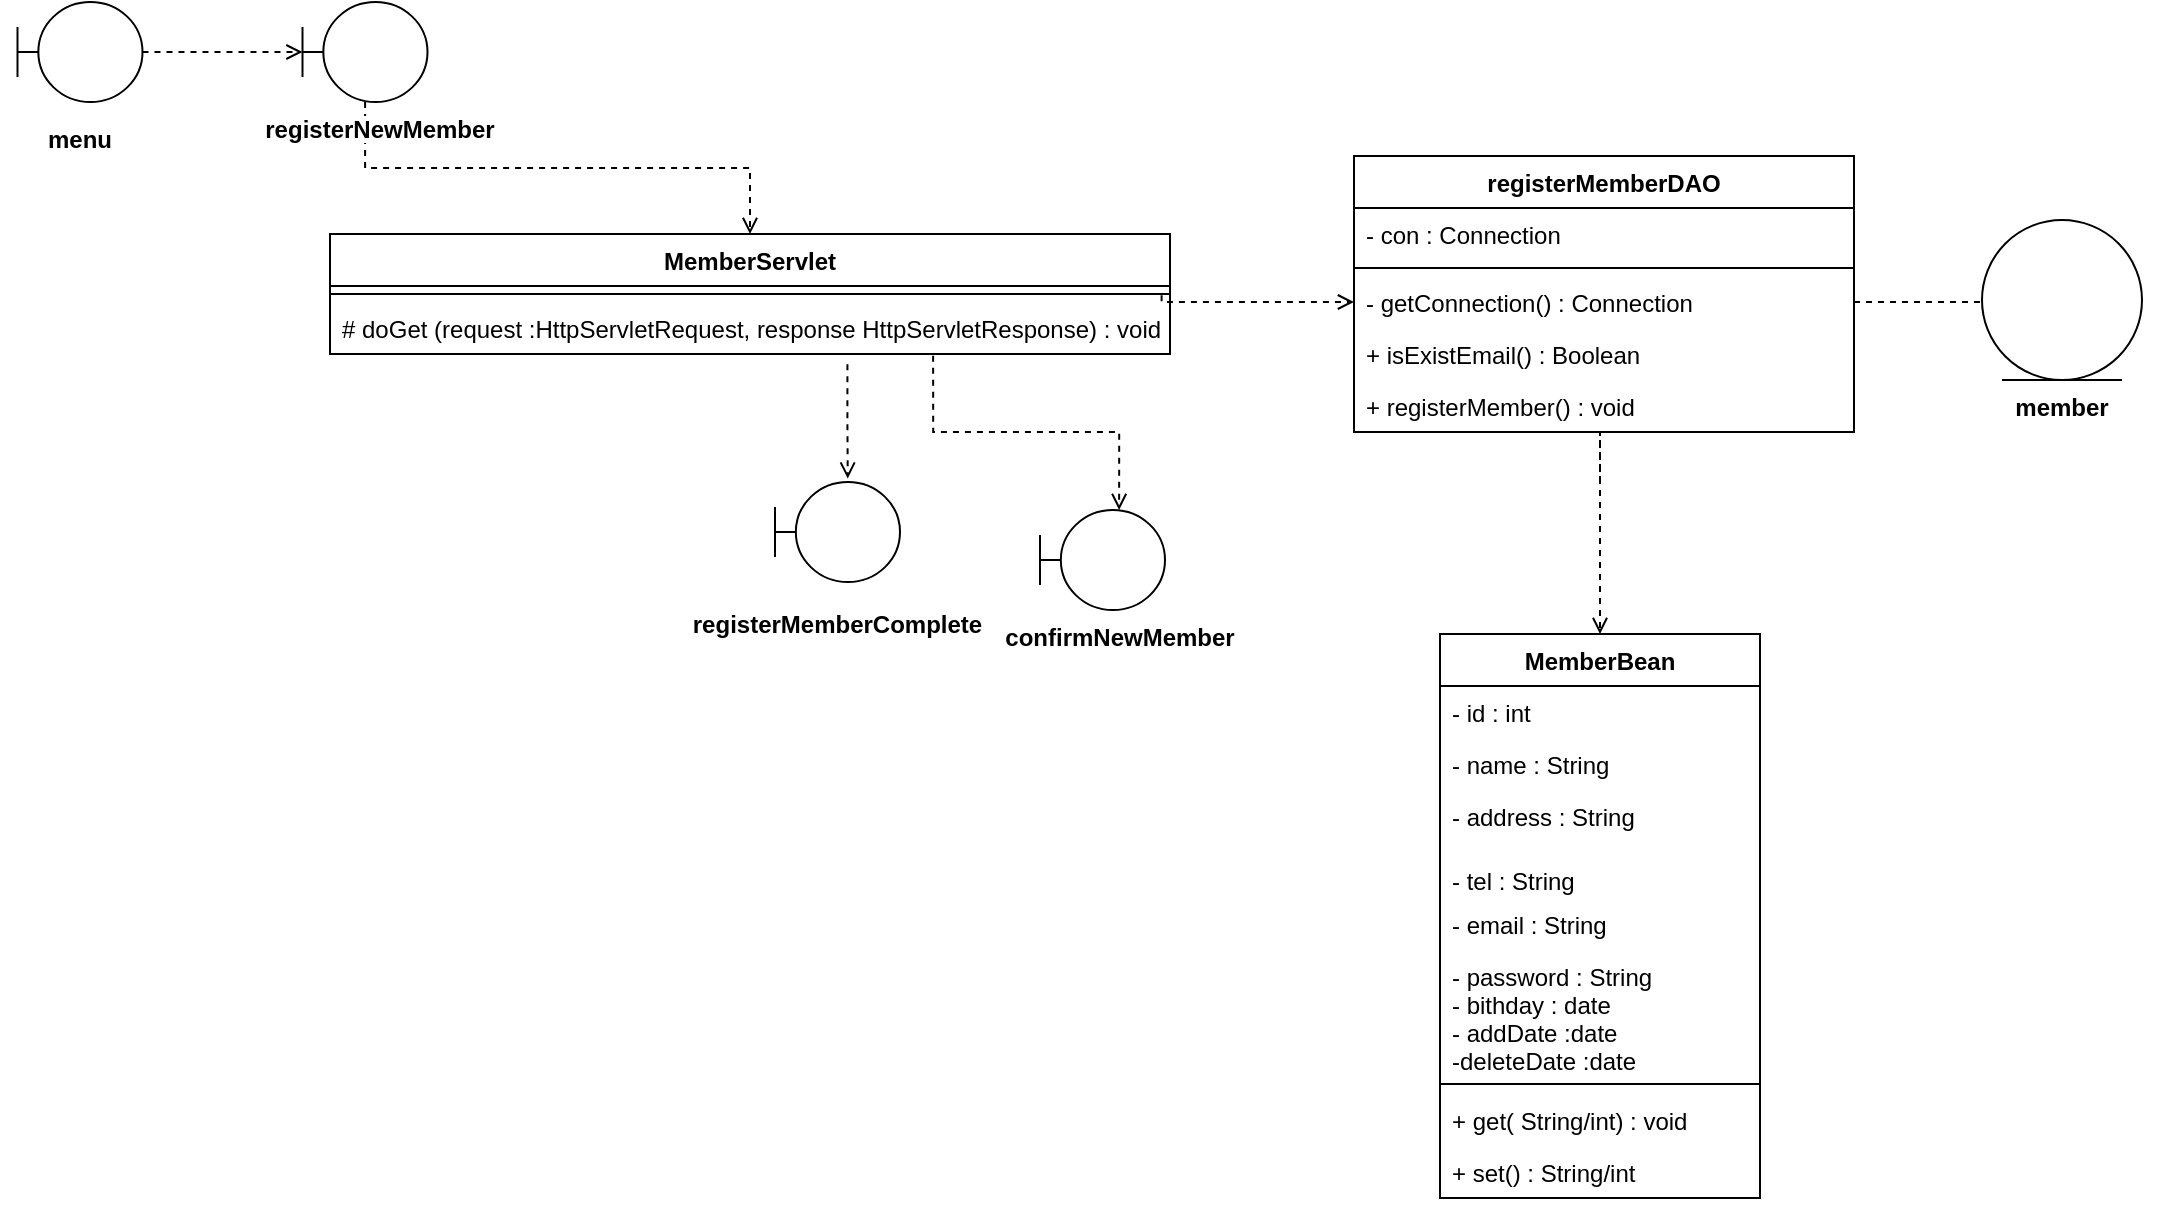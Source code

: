 <mxfile version="14.7.9" type="device" pages="3"><diagram id="eLudZUQp-h5eJO3BGueZ" name="会員登録"><mxGraphModel dx="790" dy="522" grid="1" gridSize="10" guides="1" tooltips="1" connect="1" arrows="1" fold="1" page="1" pageScale="1" pageWidth="827" pageHeight="1169" math="0" shadow="0"><root><mxCell id="DOTh7-RXlLqmwBqRGCYL-0"/><mxCell id="DOTh7-RXlLqmwBqRGCYL-1" parent="DOTh7-RXlLqmwBqRGCYL-0"/><mxCell id="N0uJc4cARIXbqjti9_bL-0" value="" style="edgeStyle=orthogonalEdgeStyle;rounded=0;orthogonalLoop=1;jettySize=auto;html=1;entryX=0.5;entryY=0;entryDx=0;entryDy=0;dashed=1;endArrow=open;endFill=0;" edge="1" parent="DOTh7-RXlLqmwBqRGCYL-1" target="N0uJc4cARIXbqjti9_bL-14"><mxGeometry relative="1" as="geometry"><mxPoint x="525" y="386" as="targetPoint"/><Array as="points"><mxPoint x="950" y="315"/></Array><mxPoint x="950" y="340" as="sourcePoint"/></mxGeometry></mxCell><mxCell id="N0uJc4cARIXbqjti9_bL-1" style="edgeStyle=orthogonalEdgeStyle;rounded=0;orthogonalLoop=1;jettySize=auto;html=1;dashed=1;endArrow=open;endFill=0;entryX=0;entryY=0.5;entryDx=0;entryDy=0;exitX=0.99;exitY=0.583;exitDx=0;exitDy=0;exitPerimeter=0;" edge="1" parent="DOTh7-RXlLqmwBqRGCYL-1" source="N0uJc4cARIXbqjti9_bL-10" target="N0uJc4cARIXbqjti9_bL-28"><mxGeometry relative="1" as="geometry"><Array as="points"><mxPoint x="731" y="250"/></Array></mxGeometry></mxCell><mxCell id="N0uJc4cARIXbqjti9_bL-2" style="edgeStyle=orthogonalEdgeStyle;rounded=0;orthogonalLoop=1;jettySize=auto;html=1;exitX=0.718;exitY=1.033;exitDx=0;exitDy=0;entryX=0.633;entryY=0;entryDx=0;entryDy=0;entryPerimeter=0;dashed=1;endArrow=open;endFill=0;exitPerimeter=0;" edge="1" parent="DOTh7-RXlLqmwBqRGCYL-1" source="N0uJc4cARIXbqjti9_bL-11" target="N0uJc4cARIXbqjti9_bL-33"><mxGeometry relative="1" as="geometry"/></mxCell><mxCell id="N0uJc4cARIXbqjti9_bL-3" style="edgeStyle=orthogonalEdgeStyle;rounded=0;orthogonalLoop=1;jettySize=auto;html=1;dashed=1;endArrow=open;endFill=0;exitX=0.616;exitY=1.198;exitDx=0;exitDy=0;entryX=0.582;entryY=-0.034;entryDx=0;entryDy=0;entryPerimeter=0;exitPerimeter=0;" edge="1" parent="DOTh7-RXlLqmwBqRGCYL-1" source="N0uJc4cARIXbqjti9_bL-11" target="N0uJc4cARIXbqjti9_bL-35"><mxGeometry relative="1" as="geometry"><mxPoint x="1005" y="311" as="targetPoint"/><Array as="points"><mxPoint x="574" y="310"/><mxPoint x="574" y="310"/></Array></mxGeometry></mxCell><mxCell id="N0uJc4cARIXbqjti9_bL-9" value="MemberServlet" style="swimlane;fontStyle=1;align=center;verticalAlign=top;childLayout=stackLayout;horizontal=1;startSize=26;horizontalStack=0;resizeParent=1;resizeParentMax=0;resizeLast=0;collapsible=1;marginBottom=0;labelBackgroundColor=#ffffff;" vertex="1" parent="DOTh7-RXlLqmwBqRGCYL-1"><mxGeometry x="315" y="216" width="420" height="60" as="geometry"/></mxCell><mxCell id="N0uJc4cARIXbqjti9_bL-10" value="" style="line;strokeWidth=1;fillColor=none;align=left;verticalAlign=middle;spacingTop=-1;spacingLeft=3;spacingRight=3;rotatable=0;labelPosition=right;points=[];portConstraint=eastwest;" vertex="1" parent="N0uJc4cARIXbqjti9_bL-9"><mxGeometry y="26" width="420" height="8" as="geometry"/></mxCell><mxCell id="N0uJc4cARIXbqjti9_bL-11" value="# doGet (request :HttpServletRequest, response HttpServletResponse) : void" style="text;strokeColor=none;fillColor=none;align=left;verticalAlign=top;spacingLeft=4;spacingRight=4;overflow=hidden;rotatable=0;points=[[0,0.5],[1,0.5]];portConstraint=eastwest;" vertex="1" parent="N0uJc4cARIXbqjti9_bL-9"><mxGeometry y="34" width="420" height="26" as="geometry"/></mxCell><mxCell id="qEwQSz_rCJxBXkLmq9o7-1" value="" style="edgeStyle=orthogonalEdgeStyle;rounded=0;orthogonalLoop=1;jettySize=auto;html=1;dashed=1;endArrow=open;endFill=0;" edge="1" parent="DOTh7-RXlLqmwBqRGCYL-1" source="N0uJc4cARIXbqjti9_bL-13" target="qEwQSz_rCJxBXkLmq9o7-0"><mxGeometry relative="1" as="geometry"/></mxCell><mxCell id="N0uJc4cARIXbqjti9_bL-13" value="" style="shape=umlBoundary;whiteSpace=wrap;html=1;labelBackgroundColor=#ffffff;" vertex="1" parent="DOTh7-RXlLqmwBqRGCYL-1"><mxGeometry x="158.75" y="100" width="62.5" height="50" as="geometry"/></mxCell><mxCell id="N0uJc4cARIXbqjti9_bL-14" value="MemberBean" style="swimlane;fontStyle=1;align=center;verticalAlign=top;childLayout=stackLayout;horizontal=1;startSize=26;horizontalStack=0;resizeParent=1;resizeParentMax=0;resizeLast=0;collapsible=1;marginBottom=0;labelBackgroundColor=#ffffff;" vertex="1" parent="DOTh7-RXlLqmwBqRGCYL-1"><mxGeometry x="870" y="416" width="160" height="282" as="geometry"/></mxCell><mxCell id="N0uJc4cARIXbqjti9_bL-15" value="- id : int" style="text;strokeColor=none;fillColor=none;align=left;verticalAlign=top;spacingLeft=4;spacingRight=4;overflow=hidden;rotatable=0;points=[[0,0.5],[1,0.5]];portConstraint=eastwest;" vertex="1" parent="N0uJc4cARIXbqjti9_bL-14"><mxGeometry y="26" width="160" height="26" as="geometry"/></mxCell><mxCell id="N0uJc4cARIXbqjti9_bL-16" value="- name : String" style="text;strokeColor=none;fillColor=none;align=left;verticalAlign=top;spacingLeft=4;spacingRight=4;overflow=hidden;rotatable=0;points=[[0,0.5],[1,0.5]];portConstraint=eastwest;" vertex="1" parent="N0uJc4cARIXbqjti9_bL-14"><mxGeometry y="52" width="160" height="26" as="geometry"/></mxCell><mxCell id="N0uJc4cARIXbqjti9_bL-17" value="- address : String" style="text;strokeColor=none;fillColor=none;align=left;verticalAlign=top;spacingLeft=4;spacingRight=4;overflow=hidden;rotatable=0;points=[[0,0.5],[1,0.5]];portConstraint=eastwest;" vertex="1" parent="N0uJc4cARIXbqjti9_bL-14"><mxGeometry y="78" width="160" height="32" as="geometry"/></mxCell><mxCell id="N0uJc4cARIXbqjti9_bL-18" value="- tel : String" style="text;strokeColor=none;fillColor=none;align=left;verticalAlign=top;spacingLeft=4;spacingRight=4;overflow=hidden;rotatable=0;points=[[0,0.5],[1,0.5]];portConstraint=eastwest;" vertex="1" parent="N0uJc4cARIXbqjti9_bL-14"><mxGeometry y="110" width="160" height="22" as="geometry"/></mxCell><mxCell id="N0uJc4cARIXbqjti9_bL-19" value="- email : String" style="text;strokeColor=none;fillColor=none;align=left;verticalAlign=top;spacingLeft=4;spacingRight=4;overflow=hidden;rotatable=0;points=[[0,0.5],[1,0.5]];portConstraint=eastwest;" vertex="1" parent="N0uJc4cARIXbqjti9_bL-14"><mxGeometry y="132" width="160" height="26" as="geometry"/></mxCell><mxCell id="N0uJc4cARIXbqjti9_bL-20" value="- password : String&#10;- bithday : date&#10;- addDate :date&#10;-deleteDate :date" style="text;strokeColor=none;fillColor=none;align=left;verticalAlign=top;spacingLeft=4;spacingRight=4;overflow=hidden;rotatable=0;points=[[0,0.5],[1,0.5]];portConstraint=eastwest;" vertex="1" parent="N0uJc4cARIXbqjti9_bL-14"><mxGeometry y="158" width="160" height="62" as="geometry"/></mxCell><mxCell id="N0uJc4cARIXbqjti9_bL-21" value="" style="line;strokeWidth=1;fillColor=none;align=left;verticalAlign=middle;spacingTop=-1;spacingLeft=3;spacingRight=3;rotatable=0;labelPosition=right;points=[];portConstraint=eastwest;" vertex="1" parent="N0uJc4cARIXbqjti9_bL-14"><mxGeometry y="220" width="160" height="10" as="geometry"/></mxCell><mxCell id="N0uJc4cARIXbqjti9_bL-22" value="+ get( String/int) : void" style="text;strokeColor=none;fillColor=none;align=left;verticalAlign=top;spacingLeft=4;spacingRight=4;overflow=hidden;rotatable=0;points=[[0,0.5],[1,0.5]];portConstraint=eastwest;" vertex="1" parent="N0uJc4cARIXbqjti9_bL-14"><mxGeometry y="230" width="160" height="26" as="geometry"/></mxCell><mxCell id="N0uJc4cARIXbqjti9_bL-23" value="+ set() : String/int" style="text;strokeColor=none;fillColor=none;align=left;verticalAlign=top;spacingLeft=4;spacingRight=4;overflow=hidden;rotatable=0;points=[[0,0.5],[1,0.5]];portConstraint=eastwest;" vertex="1" parent="N0uJc4cARIXbqjti9_bL-14"><mxGeometry y="256" width="160" height="26" as="geometry"/></mxCell><mxCell id="N0uJc4cARIXbqjti9_bL-24" style="edgeStyle=orthogonalEdgeStyle;rounded=0;orthogonalLoop=1;jettySize=auto;html=1;entryX=0;entryY=0.5;entryDx=0;entryDy=0;dashed=1;endArrow=open;endFill=0;exitX=1;exitY=0.5;exitDx=0;exitDy=0;" edge="1" parent="DOTh7-RXlLqmwBqRGCYL-1" source="N0uJc4cARIXbqjti9_bL-28" target="N0uJc4cARIXbqjti9_bL-37"><mxGeometry relative="1" as="geometry"><Array as="points"><mxPoint x="1143" y="250"/></Array></mxGeometry></mxCell><mxCell id="N0uJc4cARIXbqjti9_bL-25" value="registerMemberDAO" style="swimlane;fontStyle=1;align=center;verticalAlign=top;childLayout=stackLayout;horizontal=1;startSize=26;horizontalStack=0;resizeParent=1;resizeParentMax=0;resizeLast=0;collapsible=1;marginBottom=0;labelBackgroundColor=#ffffff;" vertex="1" parent="DOTh7-RXlLqmwBqRGCYL-1"><mxGeometry x="827" y="177" width="250" height="138" as="geometry"/></mxCell><mxCell id="N0uJc4cARIXbqjti9_bL-26" value="- con : Connection " style="text;strokeColor=none;fillColor=none;align=left;verticalAlign=top;spacingLeft=4;spacingRight=4;overflow=hidden;rotatable=0;points=[[0,0.5],[1,0.5]];portConstraint=eastwest;" vertex="1" parent="N0uJc4cARIXbqjti9_bL-25"><mxGeometry y="26" width="250" height="26" as="geometry"/></mxCell><mxCell id="N0uJc4cARIXbqjti9_bL-27" value="" style="line;strokeWidth=1;fillColor=none;align=left;verticalAlign=middle;spacingTop=-1;spacingLeft=3;spacingRight=3;rotatable=0;labelPosition=right;points=[];portConstraint=eastwest;" vertex="1" parent="N0uJc4cARIXbqjti9_bL-25"><mxGeometry y="52" width="250" height="8" as="geometry"/></mxCell><mxCell id="N0uJc4cARIXbqjti9_bL-28" value="- getConnection() : Connection" style="text;strokeColor=none;fillColor=none;align=left;verticalAlign=top;spacingLeft=4;spacingRight=4;overflow=hidden;rotatable=0;points=[[0,0.5],[1,0.5]];portConstraint=eastwest;" vertex="1" parent="N0uJc4cARIXbqjti9_bL-25"><mxGeometry y="60" width="250" height="26" as="geometry"/></mxCell><mxCell id="N0uJc4cARIXbqjti9_bL-29" value="+ isExistEmail() : Boolean" style="text;strokeColor=none;fillColor=none;align=left;verticalAlign=top;spacingLeft=4;spacingRight=4;overflow=hidden;rotatable=0;points=[[0,0.5],[1,0.5]];portConstraint=eastwest;" vertex="1" parent="N0uJc4cARIXbqjti9_bL-25"><mxGeometry y="86" width="250" height="26" as="geometry"/></mxCell><mxCell id="N0uJc4cARIXbqjti9_bL-30" value="+ registerMember() : void" style="text;strokeColor=none;fillColor=none;align=left;verticalAlign=top;spacingLeft=4;spacingRight=4;overflow=hidden;rotatable=0;points=[[0,0.5],[1,0.5]];portConstraint=eastwest;" vertex="1" parent="N0uJc4cARIXbqjti9_bL-25"><mxGeometry y="112" width="250" height="26" as="geometry"/></mxCell><mxCell id="N0uJc4cARIXbqjti9_bL-31" value="menu" style="text;align=center;fontStyle=1;verticalAlign=middle;spacingLeft=3;spacingRight=3;strokeColor=none;rotatable=0;points=[[0,0.5],[1,0.5]];portConstraint=eastwest;labelBackgroundColor=#ffffff;" vertex="1" parent="DOTh7-RXlLqmwBqRGCYL-1"><mxGeometry x="150" y="155" width="80" height="26" as="geometry"/></mxCell><mxCell id="N0uJc4cARIXbqjti9_bL-33" value="" style="shape=umlBoundary;whiteSpace=wrap;html=1;labelBackgroundColor=#ffffff;" vertex="1" parent="DOTh7-RXlLqmwBqRGCYL-1"><mxGeometry x="670" y="354" width="62.5" height="50" as="geometry"/></mxCell><mxCell id="N0uJc4cARIXbqjti9_bL-34" value="confirmNewMember" style="text;align=center;fontStyle=1;verticalAlign=middle;spacingLeft=3;spacingRight=3;strokeColor=none;rotatable=0;points=[[0,0.5],[1,0.5]];portConstraint=eastwest;labelBackgroundColor=#ffffff;" vertex="1" parent="DOTh7-RXlLqmwBqRGCYL-1"><mxGeometry x="650" y="404" width="120" height="26" as="geometry"/></mxCell><mxCell id="N0uJc4cARIXbqjti9_bL-35" value="" style="shape=umlBoundary;whiteSpace=wrap;html=1;labelBackgroundColor=#ffffff;" vertex="1" parent="DOTh7-RXlLqmwBqRGCYL-1"><mxGeometry x="537.5" y="340" width="62.5" height="50" as="geometry"/></mxCell><mxCell id="N0uJc4cARIXbqjti9_bL-36" value="registerMemberComplete" style="text;align=center;fontStyle=1;verticalAlign=middle;spacingLeft=3;spacingRight=3;strokeColor=none;rotatable=0;points=[[0,0.5],[1,0.5]];portConstraint=eastwest;labelBackgroundColor=#ffffff;" vertex="1" parent="DOTh7-RXlLqmwBqRGCYL-1"><mxGeometry x="493.75" y="405" width="150" height="11" as="geometry"/></mxCell><mxCell id="N0uJc4cARIXbqjti9_bL-37" value="" style="ellipse;shape=umlEntity;whiteSpace=wrap;html=1;labelBackgroundColor=#ffffff;" vertex="1" parent="DOTh7-RXlLqmwBqRGCYL-1"><mxGeometry x="1141" y="209" width="80" height="80" as="geometry"/></mxCell><mxCell id="N0uJc4cARIXbqjti9_bL-38" value="member" style="text;align=center;fontStyle=1;verticalAlign=middle;spacingLeft=3;spacingRight=3;strokeColor=none;rotatable=0;points=[[0,0.5],[1,0.5]];portConstraint=eastwest;labelBackgroundColor=#ffffff;" vertex="1" parent="DOTh7-RXlLqmwBqRGCYL-1"><mxGeometry x="1131" y="289" width="100" height="26" as="geometry"/></mxCell><mxCell id="qEwQSz_rCJxBXkLmq9o7-2" style="edgeStyle=orthogonalEdgeStyle;rounded=0;orthogonalLoop=1;jettySize=auto;html=1;entryX=0.5;entryY=0;entryDx=0;entryDy=0;dashed=1;endArrow=open;endFill=0;" edge="1" parent="DOTh7-RXlLqmwBqRGCYL-1" source="qEwQSz_rCJxBXkLmq9o7-0" target="N0uJc4cARIXbqjti9_bL-9"><mxGeometry relative="1" as="geometry"/></mxCell><mxCell id="qEwQSz_rCJxBXkLmq9o7-0" value="" style="shape=umlBoundary;whiteSpace=wrap;html=1;labelBackgroundColor=#ffffff;" vertex="1" parent="DOTh7-RXlLqmwBqRGCYL-1"><mxGeometry x="301.25" y="100" width="62.5" height="50" as="geometry"/></mxCell><mxCell id="qEwQSz_rCJxBXkLmq9o7-3" value="registerNewMember" style="text;align=center;fontStyle=1;verticalAlign=middle;spacingLeft=3;spacingRight=3;strokeColor=none;rotatable=0;points=[[0,0.5],[1,0.5]];portConstraint=eastwest;labelBackgroundColor=#ffffff;" vertex="1" parent="DOTh7-RXlLqmwBqRGCYL-1"><mxGeometry x="270" y="150" width="140" height="26" as="geometry"/></mxCell></root></mxGraphModel></diagram><diagram id="_uzm2IV7Htlpn9mSlkRN" name="会員検索・退会"><mxGraphModel dx="658" dy="435" grid="1" gridSize="10" guides="1" tooltips="1" connect="1" arrows="1" fold="1" page="1" pageScale="1" pageWidth="827" pageHeight="1169" math="0" shadow="0"><root><mxCell id="UVWMhbu85ahoSnk7gNux-0"/><mxCell id="UVWMhbu85ahoSnk7gNux-1" parent="UVWMhbu85ahoSnk7gNux-0"/><mxCell id="DkRwzIB5Nytj6muvnnxL-0" value="" style="edgeStyle=orthogonalEdgeStyle;rounded=0;orthogonalLoop=1;jettySize=auto;html=1;entryX=0.5;entryY=0;entryDx=0;entryDy=0;dashed=1;endArrow=open;endFill=0;exitX=0.447;exitY=0.987;exitDx=0;exitDy=0;exitPerimeter=0;" edge="1" parent="UVWMhbu85ahoSnk7gNux-1" source="DBZbkjBuwtPqwsLRpwol-1" target="DkRwzIB5Nytj6muvnnxL-9"><mxGeometry relative="1" as="geometry"><mxPoint x="525" y="386" as="targetPoint"/><Array as="points"><mxPoint x="939" y="416"/><mxPoint x="940" y="416"/><mxPoint x="940" y="548"/></Array><mxPoint x="940" y="360" as="sourcePoint"/></mxGeometry></mxCell><mxCell id="DkRwzIB5Nytj6muvnnxL-1" style="edgeStyle=orthogonalEdgeStyle;rounded=0;orthogonalLoop=1;jettySize=auto;html=1;dashed=1;endArrow=open;endFill=0;entryX=0;entryY=0.5;entryDx=0;entryDy=0;exitX=0.99;exitY=0.583;exitDx=0;exitDy=0;exitPerimeter=0;" edge="1" parent="UVWMhbu85ahoSnk7gNux-1" source="DkRwzIB5Nytj6muvnnxL-5" target="DkRwzIB5Nytj6muvnnxL-23"><mxGeometry relative="1" as="geometry"><Array as="points"><mxPoint x="731" y="250"/></Array></mxGeometry></mxCell><mxCell id="DkRwzIB5Nytj6muvnnxL-2" style="edgeStyle=orthogonalEdgeStyle;rounded=0;orthogonalLoop=1;jettySize=auto;html=1;exitX=0.718;exitY=1.033;exitDx=0;exitDy=0;entryX=0.633;entryY=0;entryDx=0;entryDy=0;entryPerimeter=0;dashed=1;endArrow=open;endFill=0;exitPerimeter=0;" edge="1" parent="UVWMhbu85ahoSnk7gNux-1" source="DkRwzIB5Nytj6muvnnxL-6" target="DkRwzIB5Nytj6muvnnxL-27"><mxGeometry relative="1" as="geometry"/></mxCell><mxCell id="DkRwzIB5Nytj6muvnnxL-3" style="edgeStyle=orthogonalEdgeStyle;rounded=0;orthogonalLoop=1;jettySize=auto;html=1;dashed=1;endArrow=open;endFill=0;exitX=0.616;exitY=1.198;exitDx=0;exitDy=0;entryX=0.582;entryY=-0.034;entryDx=0;entryDy=0;entryPerimeter=0;exitPerimeter=0;" edge="1" parent="UVWMhbu85ahoSnk7gNux-1" source="DkRwzIB5Nytj6muvnnxL-6" target="DkRwzIB5Nytj6muvnnxL-29"><mxGeometry relative="1" as="geometry"><mxPoint x="1005" y="311" as="targetPoint"/><Array as="points"><mxPoint x="580" y="281"/></Array></mxGeometry></mxCell><mxCell id="DkRwzIB5Nytj6muvnnxL-43" style="edgeStyle=orthogonalEdgeStyle;rounded=0;orthogonalLoop=1;jettySize=auto;html=1;entryX=0.5;entryY=0;entryDx=0;entryDy=0;dashed=1;endArrow=open;endFill=0;" edge="1" parent="UVWMhbu85ahoSnk7gNux-1" source="DkRwzIB5Nytj6muvnnxL-4" target="DkRwzIB5Nytj6muvnnxL-36"><mxGeometry relative="1" as="geometry"/></mxCell><mxCell id="DkRwzIB5Nytj6muvnnxL-52" style="edgeStyle=orthogonalEdgeStyle;rounded=0;orthogonalLoop=1;jettySize=auto;html=1;exitX=0;exitY=0.25;exitDx=0;exitDy=0;dashed=1;endArrow=open;endFill=0;" edge="1" parent="UVWMhbu85ahoSnk7gNux-1" source="DkRwzIB5Nytj6muvnnxL-4" target="DkRwzIB5Nytj6muvnnxL-50"><mxGeometry relative="1" as="geometry"/></mxCell><mxCell id="DkRwzIB5Nytj6muvnnxL-53" style="edgeStyle=orthogonalEdgeStyle;rounded=0;orthogonalLoop=1;jettySize=auto;html=1;exitX=0;exitY=0.5;exitDx=0;exitDy=0;dashed=1;endArrow=open;endFill=0;" edge="1" parent="UVWMhbu85ahoSnk7gNux-1" source="DkRwzIB5Nytj6muvnnxL-4" target="DkRwzIB5Nytj6muvnnxL-48"><mxGeometry relative="1" as="geometry"/></mxCell><mxCell id="DkRwzIB5Nytj6muvnnxL-4" value="MemberServlet" style="swimlane;fontStyle=1;align=center;verticalAlign=top;childLayout=stackLayout;horizontal=1;startSize=26;horizontalStack=0;resizeParent=1;resizeParentMax=0;resizeLast=0;collapsible=1;marginBottom=0;labelBackgroundColor=#ffffff;" vertex="1" parent="UVWMhbu85ahoSnk7gNux-1"><mxGeometry x="315" y="216" width="420" height="60" as="geometry"/></mxCell><mxCell id="DkRwzIB5Nytj6muvnnxL-5" value="" style="line;strokeWidth=1;fillColor=none;align=left;verticalAlign=middle;spacingTop=-1;spacingLeft=3;spacingRight=3;rotatable=0;labelPosition=right;points=[];portConstraint=eastwest;" vertex="1" parent="DkRwzIB5Nytj6muvnnxL-4"><mxGeometry y="26" width="420" height="8" as="geometry"/></mxCell><mxCell id="DkRwzIB5Nytj6muvnnxL-6" value="# doGet (request :HttpServletRequest, response HttpServletResponse) : void" style="text;strokeColor=none;fillColor=none;align=left;verticalAlign=top;spacingLeft=4;spacingRight=4;overflow=hidden;rotatable=0;points=[[0,0.5],[1,0.5]];portConstraint=eastwest;" vertex="1" parent="DkRwzIB5Nytj6muvnnxL-4"><mxGeometry y="34" width="420" height="26" as="geometry"/></mxCell><mxCell id="DkRwzIB5Nytj6muvnnxL-7" value="" style="edgeStyle=orthogonalEdgeStyle;rounded=0;orthogonalLoop=1;jettySize=auto;html=1;dashed=1;endArrow=open;endFill=0;" edge="1" parent="UVWMhbu85ahoSnk7gNux-1" source="DkRwzIB5Nytj6muvnnxL-8" target="DkRwzIB5Nytj6muvnnxL-34"><mxGeometry relative="1" as="geometry"/></mxCell><mxCell id="DkRwzIB5Nytj6muvnnxL-8" value="" style="shape=umlBoundary;whiteSpace=wrap;html=1;labelBackgroundColor=#ffffff;" vertex="1" parent="UVWMhbu85ahoSnk7gNux-1"><mxGeometry x="158.75" y="100" width="62.5" height="50" as="geometry"/></mxCell><mxCell id="DkRwzIB5Nytj6muvnnxL-9" value="MemberBean" style="swimlane;fontStyle=1;align=center;verticalAlign=top;childLayout=stackLayout;horizontal=1;startSize=26;horizontalStack=0;resizeParent=1;resizeParentMax=0;resizeLast=0;collapsible=1;marginBottom=0;labelBackgroundColor=#ffffff;" vertex="1" parent="UVWMhbu85ahoSnk7gNux-1"><mxGeometry x="720" y="548" width="160" height="282" as="geometry"/></mxCell><mxCell id="DkRwzIB5Nytj6muvnnxL-10" value="- id : int" style="text;strokeColor=none;fillColor=none;align=left;verticalAlign=top;spacingLeft=4;spacingRight=4;overflow=hidden;rotatable=0;points=[[0,0.5],[1,0.5]];portConstraint=eastwest;" vertex="1" parent="DkRwzIB5Nytj6muvnnxL-9"><mxGeometry y="26" width="160" height="26" as="geometry"/></mxCell><mxCell id="DkRwzIB5Nytj6muvnnxL-11" value="- name : String" style="text;strokeColor=none;fillColor=none;align=left;verticalAlign=top;spacingLeft=4;spacingRight=4;overflow=hidden;rotatable=0;points=[[0,0.5],[1,0.5]];portConstraint=eastwest;" vertex="1" parent="DkRwzIB5Nytj6muvnnxL-9"><mxGeometry y="52" width="160" height="26" as="geometry"/></mxCell><mxCell id="DkRwzIB5Nytj6muvnnxL-12" value="- address : String" style="text;strokeColor=none;fillColor=none;align=left;verticalAlign=top;spacingLeft=4;spacingRight=4;overflow=hidden;rotatable=0;points=[[0,0.5],[1,0.5]];portConstraint=eastwest;" vertex="1" parent="DkRwzIB5Nytj6muvnnxL-9"><mxGeometry y="78" width="160" height="32" as="geometry"/></mxCell><mxCell id="DkRwzIB5Nytj6muvnnxL-13" value="- tel : String" style="text;strokeColor=none;fillColor=none;align=left;verticalAlign=top;spacingLeft=4;spacingRight=4;overflow=hidden;rotatable=0;points=[[0,0.5],[1,0.5]];portConstraint=eastwest;" vertex="1" parent="DkRwzIB5Nytj6muvnnxL-9"><mxGeometry y="110" width="160" height="22" as="geometry"/></mxCell><mxCell id="DkRwzIB5Nytj6muvnnxL-14" value="- email : String" style="text;strokeColor=none;fillColor=none;align=left;verticalAlign=top;spacingLeft=4;spacingRight=4;overflow=hidden;rotatable=0;points=[[0,0.5],[1,0.5]];portConstraint=eastwest;" vertex="1" parent="DkRwzIB5Nytj6muvnnxL-9"><mxGeometry y="132" width="160" height="26" as="geometry"/></mxCell><mxCell id="bAFjogjoNrRzlKUt9vGk-0" value="- password : String&#10;- bithday : date&#10;- addDate :date&#10;-deleteDate :date" style="text;strokeColor=none;fillColor=none;align=left;verticalAlign=top;spacingLeft=4;spacingRight=4;overflow=hidden;rotatable=0;points=[[0,0.5],[1,0.5]];portConstraint=eastwest;" vertex="1" parent="DkRwzIB5Nytj6muvnnxL-9"><mxGeometry y="158" width="160" height="62" as="geometry"/></mxCell><mxCell id="DkRwzIB5Nytj6muvnnxL-16" value="" style="line;strokeWidth=1;fillColor=none;align=left;verticalAlign=middle;spacingTop=-1;spacingLeft=3;spacingRight=3;rotatable=0;labelPosition=right;points=[];portConstraint=eastwest;" vertex="1" parent="DkRwzIB5Nytj6muvnnxL-9"><mxGeometry y="220" width="160" height="10" as="geometry"/></mxCell><mxCell id="DkRwzIB5Nytj6muvnnxL-17" value="+ get( String/int) : void" style="text;strokeColor=none;fillColor=none;align=left;verticalAlign=top;spacingLeft=4;spacingRight=4;overflow=hidden;rotatable=0;points=[[0,0.5],[1,0.5]];portConstraint=eastwest;" vertex="1" parent="DkRwzIB5Nytj6muvnnxL-9"><mxGeometry y="230" width="160" height="26" as="geometry"/></mxCell><mxCell id="DkRwzIB5Nytj6muvnnxL-18" value="+ set() : String/int" style="text;strokeColor=none;fillColor=none;align=left;verticalAlign=top;spacingLeft=4;spacingRight=4;overflow=hidden;rotatable=0;points=[[0,0.5],[1,0.5]];portConstraint=eastwest;" vertex="1" parent="DkRwzIB5Nytj6muvnnxL-9"><mxGeometry y="256" width="160" height="26" as="geometry"/></mxCell><mxCell id="DkRwzIB5Nytj6muvnnxL-19" style="edgeStyle=orthogonalEdgeStyle;rounded=0;orthogonalLoop=1;jettySize=auto;html=1;entryX=1;entryY=0.5;entryDx=0;entryDy=0;dashed=1;endArrow=open;endFill=0;exitX=1;exitY=0.5;exitDx=0;exitDy=0;" edge="1" parent="UVWMhbu85ahoSnk7gNux-1" source="DkRwzIB5Nytj6muvnnxL-23" target="DkRwzIB5Nytj6muvnnxL-31"><mxGeometry relative="1" as="geometry"><Array as="points"><mxPoint x="1143" y="250"/><mxPoint x="1143" y="690"/></Array></mxGeometry></mxCell><mxCell id="DkRwzIB5Nytj6muvnnxL-20" value="searchMemberDAO" style="swimlane;fontStyle=1;align=center;verticalAlign=top;childLayout=stackLayout;horizontal=1;startSize=26;horizontalStack=0;resizeParent=1;resizeParentMax=0;resizeLast=0;collapsible=1;marginBottom=0;labelBackgroundColor=#ffffff;" vertex="1" parent="UVWMhbu85ahoSnk7gNux-1"><mxGeometry x="827" y="177" width="250" height="164" as="geometry"/></mxCell><mxCell id="DkRwzIB5Nytj6muvnnxL-21" value="- con : Connection " style="text;strokeColor=none;fillColor=none;align=left;verticalAlign=top;spacingLeft=4;spacingRight=4;overflow=hidden;rotatable=0;points=[[0,0.5],[1,0.5]];portConstraint=eastwest;" vertex="1" parent="DkRwzIB5Nytj6muvnnxL-20"><mxGeometry y="26" width="250" height="26" as="geometry"/></mxCell><mxCell id="DkRwzIB5Nytj6muvnnxL-22" value="" style="line;strokeWidth=1;fillColor=none;align=left;verticalAlign=middle;spacingTop=-1;spacingLeft=3;spacingRight=3;rotatable=0;labelPosition=right;points=[];portConstraint=eastwest;" vertex="1" parent="DkRwzIB5Nytj6muvnnxL-20"><mxGeometry y="52" width="250" height="8" as="geometry"/></mxCell><mxCell id="DkRwzIB5Nytj6muvnnxL-23" value="- getConnection() : Connection" style="text;strokeColor=none;fillColor=none;align=left;verticalAlign=top;spacingLeft=4;spacingRight=4;overflow=hidden;rotatable=0;points=[[0,0.5],[1,0.5]];portConstraint=eastwest;" vertex="1" parent="DkRwzIB5Nytj6muvnnxL-20"><mxGeometry y="60" width="250" height="26" as="geometry"/></mxCell><mxCell id="DkRwzIB5Nytj6muvnnxL-25" value="+ showAllMemberInfo() : List&lt;MemberBean&gt;" style="text;strokeColor=none;fillColor=none;align=left;verticalAlign=top;spacingLeft=4;spacingRight=4;overflow=hidden;rotatable=0;points=[[0,0.5],[1,0.5]];portConstraint=eastwest;" vertex="1" parent="DkRwzIB5Nytj6muvnnxL-20"><mxGeometry y="86" width="250" height="26" as="geometry"/></mxCell><mxCell id="DBZbkjBuwtPqwsLRpwol-0" value="+ findMemberById() : MemberBean" style="text;strokeColor=none;fillColor=none;align=left;verticalAlign=top;spacingLeft=4;spacingRight=4;overflow=hidden;rotatable=0;points=[[0,0.5],[1,0.5]];portConstraint=eastwest;" vertex="1" parent="DkRwzIB5Nytj6muvnnxL-20"><mxGeometry y="112" width="250" height="26" as="geometry"/></mxCell><mxCell id="DBZbkjBuwtPqwsLRpwol-1" value="+ findMemberByEmail() : MemberBean" style="text;strokeColor=none;fillColor=none;align=left;verticalAlign=top;spacingLeft=4;spacingRight=4;overflow=hidden;rotatable=0;points=[[0,0.5],[1,0.5]];portConstraint=eastwest;" vertex="1" parent="DkRwzIB5Nytj6muvnnxL-20"><mxGeometry y="138" width="250" height="26" as="geometry"/></mxCell><mxCell id="DkRwzIB5Nytj6muvnnxL-26" value="menu" style="text;align=center;fontStyle=1;verticalAlign=middle;spacingLeft=3;spacingRight=3;strokeColor=none;rotatable=0;points=[[0,0.5],[1,0.5]];portConstraint=eastwest;labelBackgroundColor=#ffffff;" vertex="1" parent="UVWMhbu85ahoSnk7gNux-1"><mxGeometry x="150" y="155" width="80" height="26" as="geometry"/></mxCell><mxCell id="DkRwzIB5Nytj6muvnnxL-42" style="edgeStyle=orthogonalEdgeStyle;rounded=0;orthogonalLoop=1;jettySize=auto;html=1;entryX=0.092;entryY=-0.005;entryDx=0;entryDy=0;entryPerimeter=0;dashed=1;endArrow=open;endFill=0;" edge="1" parent="UVWMhbu85ahoSnk7gNux-1" source="DkRwzIB5Nytj6muvnnxL-27" target="DkRwzIB5Nytj6muvnnxL-9"><mxGeometry relative="1" as="geometry"><Array as="points"><mxPoint x="735" y="420"/><mxPoint x="735" y="420"/></Array></mxGeometry></mxCell><mxCell id="DkRwzIB5Nytj6muvnnxL-27" value="" style="shape=umlBoundary;whiteSpace=wrap;html=1;labelBackgroundColor=#ffffff;" vertex="1" parent="UVWMhbu85ahoSnk7gNux-1"><mxGeometry x="700" y="330" width="62.5" height="50" as="geometry"/></mxCell><mxCell id="DkRwzIB5Nytj6muvnnxL-28" value="searchMemberResult" style="text;align=center;fontStyle=1;verticalAlign=middle;spacingLeft=3;spacingRight=3;strokeColor=none;rotatable=0;points=[[0,0.5],[1,0.5]];portConstraint=eastwest;labelBackgroundColor=#ffffff;" vertex="1" parent="UVWMhbu85ahoSnk7gNux-1"><mxGeometry x="680" y="384" width="120" height="26" as="geometry"/></mxCell><mxCell id="DkRwzIB5Nytj6muvnnxL-54" style="edgeStyle=orthogonalEdgeStyle;rounded=0;orthogonalLoop=1;jettySize=auto;html=1;entryX=0;entryY=0.5;entryDx=0;entryDy=0;dashed=1;endArrow=open;endFill=0;" edge="1" parent="UVWMhbu85ahoSnk7gNux-1" source="DkRwzIB5Nytj6muvnnxL-29" target="DkRwzIB5Nytj6muvnnxL-10"><mxGeometry relative="1" as="geometry"><Array as="points"><mxPoint x="670" y="385"/><mxPoint x="670" y="587"/></Array></mxGeometry></mxCell><mxCell id="DkRwzIB5Nytj6muvnnxL-29" value="" style="shape=umlBoundary;whiteSpace=wrap;html=1;labelBackgroundColor=#ffffff;" vertex="1" parent="UVWMhbu85ahoSnk7gNux-1"><mxGeometry x="543.75" y="360" width="62.5" height="50" as="geometry"/></mxCell><mxCell id="DkRwzIB5Nytj6muvnnxL-30" value="canDeleteMember" style="text;align=center;fontStyle=1;verticalAlign=middle;spacingLeft=3;spacingRight=3;strokeColor=none;rotatable=0;points=[[0,0.5],[1,0.5]];portConstraint=eastwest;labelBackgroundColor=#ffffff;" vertex="1" parent="UVWMhbu85ahoSnk7gNux-1"><mxGeometry x="500" y="425" width="150" height="15" as="geometry"/></mxCell><mxCell id="DkRwzIB5Nytj6muvnnxL-31" value="" style="ellipse;shape=umlEntity;whiteSpace=wrap;html=1;labelBackgroundColor=#ffffff;" vertex="1" parent="UVWMhbu85ahoSnk7gNux-1"><mxGeometry x="1000" y="650" width="80" height="80" as="geometry"/></mxCell><mxCell id="DkRwzIB5Nytj6muvnnxL-32" value="member" style="text;align=center;fontStyle=1;verticalAlign=middle;spacingLeft=3;spacingRight=3;strokeColor=none;rotatable=0;points=[[0,0.5],[1,0.5]];portConstraint=eastwest;labelBackgroundColor=#ffffff;" vertex="1" parent="UVWMhbu85ahoSnk7gNux-1"><mxGeometry x="990" y="730" width="100" height="26" as="geometry"/></mxCell><mxCell id="DkRwzIB5Nytj6muvnnxL-33" style="edgeStyle=orthogonalEdgeStyle;rounded=0;orthogonalLoop=1;jettySize=auto;html=1;entryX=0.5;entryY=0;entryDx=0;entryDy=0;dashed=1;endArrow=open;endFill=0;" edge="1" parent="UVWMhbu85ahoSnk7gNux-1" source="DkRwzIB5Nytj6muvnnxL-34" target="DkRwzIB5Nytj6muvnnxL-4"><mxGeometry relative="1" as="geometry"/></mxCell><mxCell id="DkRwzIB5Nytj6muvnnxL-34" value="" style="shape=umlBoundary;whiteSpace=wrap;html=1;labelBackgroundColor=#ffffff;" vertex="1" parent="UVWMhbu85ahoSnk7gNux-1"><mxGeometry x="301.25" y="100" width="62.5" height="50" as="geometry"/></mxCell><mxCell id="DkRwzIB5Nytj6muvnnxL-35" value="seearchMemberMember" style="text;align=center;fontStyle=1;verticalAlign=middle;spacingLeft=3;spacingRight=3;strokeColor=none;rotatable=0;points=[[0,0.5],[1,0.5]];portConstraint=eastwest;labelBackgroundColor=#ffffff;" vertex="1" parent="UVWMhbu85ahoSnk7gNux-1"><mxGeometry x="270" y="150" width="150" height="26" as="geometry"/></mxCell><mxCell id="DkRwzIB5Nytj6muvnnxL-47" style="edgeStyle=orthogonalEdgeStyle;rounded=0;orthogonalLoop=1;jettySize=auto;html=1;entryX=0.5;entryY=0;entryDx=0;entryDy=0;dashed=1;endArrow=open;endFill=0;" edge="1" parent="UVWMhbu85ahoSnk7gNux-1" source="DkRwzIB5Nytj6muvnnxL-36" target="DkRwzIB5Nytj6muvnnxL-45"><mxGeometry relative="1" as="geometry"/></mxCell><mxCell id="DkRwzIB5Nytj6muvnnxL-55" style="edgeStyle=orthogonalEdgeStyle;rounded=0;orthogonalLoop=1;jettySize=auto;html=1;entryX=0;entryY=0.5;entryDx=0;entryDy=0;dashed=1;endArrow=open;endFill=0;exitX=0.775;exitY=1.077;exitDx=0;exitDy=0;exitPerimeter=0;" edge="1" parent="UVWMhbu85ahoSnk7gNux-1" source="DkRwzIB5Nytj6muvnnxL-41" target="DkRwzIB5Nytj6muvnnxL-31"><mxGeometry relative="1" as="geometry"><Array as="points"><mxPoint x="444" y="860"/><mxPoint x="930" y="860"/><mxPoint x="930" y="690"/></Array></mxGeometry></mxCell><mxCell id="DkRwzIB5Nytj6muvnnxL-36" value="deleteMemberDAO" style="swimlane;fontStyle=1;align=center;verticalAlign=top;childLayout=stackLayout;horizontal=1;startSize=26;horizontalStack=0;resizeParent=1;resizeParentMax=0;resizeLast=0;collapsible=1;marginBottom=0;labelBackgroundColor=#ffffff;" vertex="1" parent="UVWMhbu85ahoSnk7gNux-1"><mxGeometry x="250" y="384" width="250" height="138" as="geometry"/></mxCell><mxCell id="DkRwzIB5Nytj6muvnnxL-37" value="- con : Connection " style="text;strokeColor=none;fillColor=none;align=left;verticalAlign=top;spacingLeft=4;spacingRight=4;overflow=hidden;rotatable=0;points=[[0,0.5],[1,0.5]];portConstraint=eastwest;" vertex="1" parent="DkRwzIB5Nytj6muvnnxL-36"><mxGeometry y="26" width="250" height="26" as="geometry"/></mxCell><mxCell id="DkRwzIB5Nytj6muvnnxL-38" value="" style="line;strokeWidth=1;fillColor=none;align=left;verticalAlign=middle;spacingTop=-1;spacingLeft=3;spacingRight=3;rotatable=0;labelPosition=right;points=[];portConstraint=eastwest;" vertex="1" parent="DkRwzIB5Nytj6muvnnxL-36"><mxGeometry y="52" width="250" height="8" as="geometry"/></mxCell><mxCell id="DkRwzIB5Nytj6muvnnxL-39" value="- getConnection() : Connection" style="text;strokeColor=none;fillColor=none;align=left;verticalAlign=top;spacingLeft=4;spacingRight=4;overflow=hidden;rotatable=0;points=[[0,0.5],[1,0.5]];portConstraint=eastwest;" vertex="1" parent="DkRwzIB5Nytj6muvnnxL-36"><mxGeometry y="60" width="250" height="26" as="geometry"/></mxCell><mxCell id="DkRwzIB5Nytj6muvnnxL-40" value="+ isDeletable() : Boolean" style="text;strokeColor=none;fillColor=none;align=left;verticalAlign=top;spacingLeft=4;spacingRight=4;overflow=hidden;rotatable=0;points=[[0,0.5],[1,0.5]];portConstraint=eastwest;" vertex="1" parent="DkRwzIB5Nytj6muvnnxL-36"><mxGeometry y="86" width="250" height="26" as="geometry"/></mxCell><mxCell id="DkRwzIB5Nytj6muvnnxL-41" value="+ deleteMember() : void" style="text;strokeColor=none;fillColor=none;align=left;verticalAlign=top;spacingLeft=4;spacingRight=4;overflow=hidden;rotatable=0;points=[[0,0.5],[1,0.5]];portConstraint=eastwest;" vertex="1" parent="DkRwzIB5Nytj6muvnnxL-36"><mxGeometry y="112" width="250" height="26" as="geometry"/></mxCell><mxCell id="DkRwzIB5Nytj6muvnnxL-44" style="edgeStyle=orthogonalEdgeStyle;rounded=0;orthogonalLoop=1;jettySize=auto;html=1;exitX=1;exitY=0.5;exitDx=0;exitDy=0;entryX=0;entryY=0.5;entryDx=0;entryDy=0;dashed=1;endArrow=open;endFill=0;" edge="1" parent="UVWMhbu85ahoSnk7gNux-1" source="DkRwzIB5Nytj6muvnnxL-41" target="DkRwzIB5Nytj6muvnnxL-12"><mxGeometry relative="1" as="geometry"/></mxCell><mxCell id="DkRwzIB5Nytj6muvnnxL-45" value="" style="ellipse;shape=umlEntity;whiteSpace=wrap;html=1;labelBackgroundColor=#ffffff;" vertex="1" parent="UVWMhbu85ahoSnk7gNux-1"><mxGeometry x="335" y="600" width="80" height="80" as="geometry"/></mxCell><mxCell id="DkRwzIB5Nytj6muvnnxL-46" value="lending_ledger" style="text;align=center;fontStyle=1;verticalAlign=middle;spacingLeft=3;spacingRight=3;strokeColor=none;rotatable=0;points=[[0,0.5],[1,0.5]];portConstraint=eastwest;labelBackgroundColor=#ffffff;" vertex="1" parent="UVWMhbu85ahoSnk7gNux-1"><mxGeometry x="325" y="680" width="100" height="26" as="geometry"/></mxCell><mxCell id="DkRwzIB5Nytj6muvnnxL-48" value="" style="shape=umlBoundary;whiteSpace=wrap;html=1;labelBackgroundColor=#ffffff;" vertex="1" parent="UVWMhbu85ahoSnk7gNux-1"><mxGeometry x="218.75" y="300" width="62.5" height="50" as="geometry"/></mxCell><mxCell id="DkRwzIB5Nytj6muvnnxL-49" value="deleteMemberComplete" style="text;align=center;fontStyle=1;verticalAlign=middle;spacingLeft=3;spacingRight=3;strokeColor=none;rotatable=0;points=[[0,0.5],[1,0.5]];portConstraint=eastwest;labelBackgroundColor=#ffffff;" vertex="1" parent="UVWMhbu85ahoSnk7gNux-1"><mxGeometry x="175" y="365" width="150" height="15" as="geometry"/></mxCell><mxCell id="DkRwzIB5Nytj6muvnnxL-50" value="" style="shape=umlBoundary;whiteSpace=wrap;html=1;labelBackgroundColor=#ffffff;" vertex="1" parent="UVWMhbu85ahoSnk7gNux-1"><mxGeometry x="93.75" y="262" width="62.5" height="50" as="geometry"/></mxCell><mxCell id="DkRwzIB5Nytj6muvnnxL-51" value="showCantDeleteMember" style="text;align=center;fontStyle=1;verticalAlign=middle;spacingLeft=3;spacingRight=3;strokeColor=none;rotatable=0;points=[[0,0.5],[1,0.5]];portConstraint=eastwest;labelBackgroundColor=#ffffff;" vertex="1" parent="UVWMhbu85ahoSnk7gNux-1"><mxGeometry x="50" y="327" width="150" height="13" as="geometry"/></mxCell></root></mxGraphModel></diagram><diagram id="iSQwwVYgA4mUhpyOsNbw" name="会員更新"><mxGraphModel dx="929" dy="614" grid="1" gridSize="10" guides="1" tooltips="1" connect="1" arrows="1" fold="1" page="1" pageScale="1" pageWidth="827" pageHeight="1169" math="0" shadow="0"><root><mxCell id="Dbllte_zVW7kadW6270E-0"/><mxCell id="Dbllte_zVW7kadW6270E-1" parent="Dbllte_zVW7kadW6270E-0"/><mxCell id="Dbllte_zVW7kadW6270E-2" value="" style="edgeStyle=orthogonalEdgeStyle;rounded=0;orthogonalLoop=1;jettySize=auto;html=1;entryX=0.5;entryY=0;entryDx=0;entryDy=0;dashed=1;endArrow=open;endFill=0;exitX=0.452;exitY=1.115;exitDx=0;exitDy=0;exitPerimeter=0;" edge="1" parent="Dbllte_zVW7kadW6270E-1" source="Dbllte_zVW7kadW6270E-29" target="Dbllte_zVW7kadW6270E-14"><mxGeometry relative="1" as="geometry"><mxPoint x="525" y="386" as="targetPoint"/><Array as="points"><mxPoint x="940" y="416"/><mxPoint x="800" y="416"/></Array></mxGeometry></mxCell><mxCell id="Dbllte_zVW7kadW6270E-3" style="edgeStyle=orthogonalEdgeStyle;rounded=0;orthogonalLoop=1;jettySize=auto;html=1;dashed=1;endArrow=open;endFill=0;entryX=0;entryY=0.5;entryDx=0;entryDy=0;exitX=0.99;exitY=0.583;exitDx=0;exitDy=0;exitPerimeter=0;" edge="1" parent="Dbllte_zVW7kadW6270E-1" source="Dbllte_zVW7kadW6270E-10" target="Dbllte_zVW7kadW6270E-28"><mxGeometry relative="1" as="geometry"><Array as="points"><mxPoint x="731" y="250"/></Array></mxGeometry></mxCell><mxCell id="Dbllte_zVW7kadW6270E-4" style="edgeStyle=orthogonalEdgeStyle;rounded=0;orthogonalLoop=1;jettySize=auto;html=1;exitX=0.718;exitY=1.033;exitDx=0;exitDy=0;entryX=0.633;entryY=0;entryDx=0;entryDy=0;entryPerimeter=0;dashed=1;endArrow=open;endFill=0;exitPerimeter=0;" edge="1" parent="Dbllte_zVW7kadW6270E-1" source="Dbllte_zVW7kadW6270E-11" target="Dbllte_zVW7kadW6270E-33"><mxGeometry relative="1" as="geometry"/></mxCell><mxCell id="Dbllte_zVW7kadW6270E-5" style="edgeStyle=orthogonalEdgeStyle;rounded=0;orthogonalLoop=1;jettySize=auto;html=1;dashed=1;endArrow=open;endFill=0;exitX=0.616;exitY=1.198;exitDx=0;exitDy=0;entryX=0.582;entryY=-0.034;entryDx=0;entryDy=0;entryPerimeter=0;exitPerimeter=0;" edge="1" parent="Dbllte_zVW7kadW6270E-1" source="Dbllte_zVW7kadW6270E-11" target="Dbllte_zVW7kadW6270E-36"><mxGeometry relative="1" as="geometry"><mxPoint x="1005" y="311" as="targetPoint"/><Array as="points"><mxPoint x="580" y="281"/></Array></mxGeometry></mxCell><mxCell id="Dbllte_zVW7kadW6270E-6" style="edgeStyle=orthogonalEdgeStyle;rounded=0;orthogonalLoop=1;jettySize=auto;html=1;entryX=0.5;entryY=0;entryDx=0;entryDy=0;dashed=1;endArrow=open;endFill=0;" edge="1" parent="Dbllte_zVW7kadW6270E-1" source="Dbllte_zVW7kadW6270E-9" target="Dbllte_zVW7kadW6270E-45"><mxGeometry relative="1" as="geometry"/></mxCell><mxCell id="Dbllte_zVW7kadW6270E-7" style="edgeStyle=orthogonalEdgeStyle;rounded=0;orthogonalLoop=1;jettySize=auto;html=1;exitX=0;exitY=0.25;exitDx=0;exitDy=0;dashed=1;endArrow=open;endFill=0;" edge="1" parent="Dbllte_zVW7kadW6270E-1" source="Dbllte_zVW7kadW6270E-9" target="Dbllte_zVW7kadW6270E-56"><mxGeometry relative="1" as="geometry"/></mxCell><mxCell id="Dbllte_zVW7kadW6270E-8" style="edgeStyle=orthogonalEdgeStyle;rounded=0;orthogonalLoop=1;jettySize=auto;html=1;exitX=0;exitY=0.5;exitDx=0;exitDy=0;dashed=1;endArrow=open;endFill=0;" edge="1" parent="Dbllte_zVW7kadW6270E-1" source="Dbllte_zVW7kadW6270E-9" target="Dbllte_zVW7kadW6270E-54"><mxGeometry relative="1" as="geometry"/></mxCell><mxCell id="Dbllte_zVW7kadW6270E-9" value="MemberServlet" style="swimlane;fontStyle=1;align=center;verticalAlign=top;childLayout=stackLayout;horizontal=1;startSize=26;horizontalStack=0;resizeParent=1;resizeParentMax=0;resizeLast=0;collapsible=1;marginBottom=0;labelBackgroundColor=#ffffff;" vertex="1" parent="Dbllte_zVW7kadW6270E-1"><mxGeometry x="315" y="216" width="420" height="60" as="geometry"/></mxCell><mxCell id="Dbllte_zVW7kadW6270E-10" value="" style="line;strokeWidth=1;fillColor=none;align=left;verticalAlign=middle;spacingTop=-1;spacingLeft=3;spacingRight=3;rotatable=0;labelPosition=right;points=[];portConstraint=eastwest;" vertex="1" parent="Dbllte_zVW7kadW6270E-9"><mxGeometry y="26" width="420" height="8" as="geometry"/></mxCell><mxCell id="Dbllte_zVW7kadW6270E-11" value="# doGet (request :HttpServletRequest, response HttpServletResponse) : void" style="text;strokeColor=none;fillColor=none;align=left;verticalAlign=top;spacingLeft=4;spacingRight=4;overflow=hidden;rotatable=0;points=[[0,0.5],[1,0.5]];portConstraint=eastwest;" vertex="1" parent="Dbllte_zVW7kadW6270E-9"><mxGeometry y="34" width="420" height="26" as="geometry"/></mxCell><mxCell id="Dbllte_zVW7kadW6270E-12" value="" style="edgeStyle=orthogonalEdgeStyle;rounded=0;orthogonalLoop=1;jettySize=auto;html=1;dashed=1;endArrow=open;endFill=0;" edge="1" parent="Dbllte_zVW7kadW6270E-1" source="Dbllte_zVW7kadW6270E-13" target="Dbllte_zVW7kadW6270E-41"><mxGeometry relative="1" as="geometry"/></mxCell><mxCell id="Dbllte_zVW7kadW6270E-13" value="" style="shape=umlBoundary;whiteSpace=wrap;html=1;labelBackgroundColor=#ffffff;" vertex="1" parent="Dbllte_zVW7kadW6270E-1"><mxGeometry x="158.75" y="100" width="62.5" height="50" as="geometry"/></mxCell><mxCell id="Dbllte_zVW7kadW6270E-14" value="MemberBean" style="swimlane;fontStyle=1;align=center;verticalAlign=top;childLayout=stackLayout;horizontal=1;startSize=26;horizontalStack=0;resizeParent=1;resizeParentMax=0;resizeLast=0;collapsible=1;marginBottom=0;labelBackgroundColor=#ffffff;" vertex="1" parent="Dbllte_zVW7kadW6270E-1"><mxGeometry x="720" y="548" width="160" height="282" as="geometry"/></mxCell><mxCell id="Dbllte_zVW7kadW6270E-15" value="- id : int" style="text;strokeColor=none;fillColor=none;align=left;verticalAlign=top;spacingLeft=4;spacingRight=4;overflow=hidden;rotatable=0;points=[[0,0.5],[1,0.5]];portConstraint=eastwest;" vertex="1" parent="Dbllte_zVW7kadW6270E-14"><mxGeometry y="26" width="160" height="26" as="geometry"/></mxCell><mxCell id="Dbllte_zVW7kadW6270E-16" value="- name : String" style="text;strokeColor=none;fillColor=none;align=left;verticalAlign=top;spacingLeft=4;spacingRight=4;overflow=hidden;rotatable=0;points=[[0,0.5],[1,0.5]];portConstraint=eastwest;" vertex="1" parent="Dbllte_zVW7kadW6270E-14"><mxGeometry y="52" width="160" height="26" as="geometry"/></mxCell><mxCell id="Dbllte_zVW7kadW6270E-17" value="- address : String" style="text;strokeColor=none;fillColor=none;align=left;verticalAlign=top;spacingLeft=4;spacingRight=4;overflow=hidden;rotatable=0;points=[[0,0.5],[1,0.5]];portConstraint=eastwest;" vertex="1" parent="Dbllte_zVW7kadW6270E-14"><mxGeometry y="78" width="160" height="32" as="geometry"/></mxCell><mxCell id="Dbllte_zVW7kadW6270E-18" value="- tel : String" style="text;strokeColor=none;fillColor=none;align=left;verticalAlign=top;spacingLeft=4;spacingRight=4;overflow=hidden;rotatable=0;points=[[0,0.5],[1,0.5]];portConstraint=eastwest;" vertex="1" parent="Dbllte_zVW7kadW6270E-14"><mxGeometry y="110" width="160" height="22" as="geometry"/></mxCell><mxCell id="Dbllte_zVW7kadW6270E-19" value="- email : String" style="text;strokeColor=none;fillColor=none;align=left;verticalAlign=top;spacingLeft=4;spacingRight=4;overflow=hidden;rotatable=0;points=[[0,0.5],[1,0.5]];portConstraint=eastwest;" vertex="1" parent="Dbllte_zVW7kadW6270E-14"><mxGeometry y="132" width="160" height="26" as="geometry"/></mxCell><mxCell id="ZNSvvKB4htq9ZHKs-CB--0" value="- password : String&#10;- bithday : date&#10;- addDate :date&#10;-deleteDate :date" style="text;strokeColor=none;fillColor=none;align=left;verticalAlign=top;spacingLeft=4;spacingRight=4;overflow=hidden;rotatable=0;points=[[0,0.5],[1,0.5]];portConstraint=eastwest;" vertex="1" parent="Dbllte_zVW7kadW6270E-14"><mxGeometry y="158" width="160" height="62" as="geometry"/></mxCell><mxCell id="Dbllte_zVW7kadW6270E-21" value="" style="line;strokeWidth=1;fillColor=none;align=left;verticalAlign=middle;spacingTop=-1;spacingLeft=3;spacingRight=3;rotatable=0;labelPosition=right;points=[];portConstraint=eastwest;" vertex="1" parent="Dbllte_zVW7kadW6270E-14"><mxGeometry y="220" width="160" height="10" as="geometry"/></mxCell><mxCell id="Dbllte_zVW7kadW6270E-22" value="+ get( String/int) : void" style="text;strokeColor=none;fillColor=none;align=left;verticalAlign=top;spacingLeft=4;spacingRight=4;overflow=hidden;rotatable=0;points=[[0,0.5],[1,0.5]];portConstraint=eastwest;" vertex="1" parent="Dbllte_zVW7kadW6270E-14"><mxGeometry y="230" width="160" height="26" as="geometry"/></mxCell><mxCell id="Dbllte_zVW7kadW6270E-23" value="+ set() : String/int" style="text;strokeColor=none;fillColor=none;align=left;verticalAlign=top;spacingLeft=4;spacingRight=4;overflow=hidden;rotatable=0;points=[[0,0.5],[1,0.5]];portConstraint=eastwest;" vertex="1" parent="Dbllte_zVW7kadW6270E-14"><mxGeometry y="256" width="160" height="26" as="geometry"/></mxCell><mxCell id="Dbllte_zVW7kadW6270E-24" style="edgeStyle=orthogonalEdgeStyle;rounded=0;orthogonalLoop=1;jettySize=auto;html=1;entryX=1;entryY=0.5;entryDx=0;entryDy=0;dashed=1;endArrow=open;endFill=0;exitX=1;exitY=0.5;exitDx=0;exitDy=0;" edge="1" parent="Dbllte_zVW7kadW6270E-1" source="Dbllte_zVW7kadW6270E-28" target="Dbllte_zVW7kadW6270E-38"><mxGeometry relative="1" as="geometry"><Array as="points"><mxPoint x="1143" y="250"/><mxPoint x="1143" y="690"/></Array></mxGeometry></mxCell><mxCell id="Dbllte_zVW7kadW6270E-25" value="searchMemberDAO" style="swimlane;fontStyle=1;align=center;verticalAlign=top;childLayout=stackLayout;horizontal=1;startSize=26;horizontalStack=0;resizeParent=1;resizeParentMax=0;resizeLast=0;collapsible=1;marginBottom=0;labelBackgroundColor=#ffffff;" vertex="1" parent="Dbllte_zVW7kadW6270E-1"><mxGeometry x="827" y="177" width="250" height="164" as="geometry"/></mxCell><mxCell id="Dbllte_zVW7kadW6270E-26" value="- con : Connection " style="text;strokeColor=none;fillColor=none;align=left;verticalAlign=top;spacingLeft=4;spacingRight=4;overflow=hidden;rotatable=0;points=[[0,0.5],[1,0.5]];portConstraint=eastwest;" vertex="1" parent="Dbllte_zVW7kadW6270E-25"><mxGeometry y="26" width="250" height="26" as="geometry"/></mxCell><mxCell id="Dbllte_zVW7kadW6270E-27" value="" style="line;strokeWidth=1;fillColor=none;align=left;verticalAlign=middle;spacingTop=-1;spacingLeft=3;spacingRight=3;rotatable=0;labelPosition=right;points=[];portConstraint=eastwest;" vertex="1" parent="Dbllte_zVW7kadW6270E-25"><mxGeometry y="52" width="250" height="8" as="geometry"/></mxCell><mxCell id="Dbllte_zVW7kadW6270E-28" value="- getConnection() : Connection" style="text;strokeColor=none;fillColor=none;align=left;verticalAlign=top;spacingLeft=4;spacingRight=4;overflow=hidden;rotatable=0;points=[[0,0.5],[1,0.5]];portConstraint=eastwest;" vertex="1" parent="Dbllte_zVW7kadW6270E-25"><mxGeometry y="60" width="250" height="26" as="geometry"/></mxCell><mxCell id="Dbllte_zVW7kadW6270E-30" value="+ showAllMemberInfo() : List&lt;MemberBean&gt;" style="text;strokeColor=none;fillColor=none;align=left;verticalAlign=top;spacingLeft=4;spacingRight=4;overflow=hidden;rotatable=0;points=[[0,0.5],[1,0.5]];portConstraint=eastwest;" vertex="1" parent="Dbllte_zVW7kadW6270E-25"><mxGeometry y="86" width="250" height="26" as="geometry"/></mxCell><mxCell id="npai_wxRGQlqMQ-VEAzn-0" value="+ findMemberByEmail() : MemberBean" style="text;strokeColor=none;fillColor=none;align=left;verticalAlign=top;spacingLeft=4;spacingRight=4;overflow=hidden;rotatable=0;points=[[0,0.5],[1,0.5]];portConstraint=eastwest;" vertex="1" parent="Dbllte_zVW7kadW6270E-25"><mxGeometry y="112" width="250" height="26" as="geometry"/></mxCell><mxCell id="Dbllte_zVW7kadW6270E-29" value="+ findMemberById() : MemberBean" style="text;strokeColor=none;fillColor=none;align=left;verticalAlign=top;spacingLeft=4;spacingRight=4;overflow=hidden;rotatable=0;points=[[0,0.5],[1,0.5]];portConstraint=eastwest;" vertex="1" parent="Dbllte_zVW7kadW6270E-25"><mxGeometry y="138" width="250" height="26" as="geometry"/></mxCell><mxCell id="Dbllte_zVW7kadW6270E-31" value="menu" style="text;align=center;fontStyle=1;verticalAlign=middle;spacingLeft=3;spacingRight=3;strokeColor=none;rotatable=0;points=[[0,0.5],[1,0.5]];portConstraint=eastwest;labelBackgroundColor=#ffffff;" vertex="1" parent="Dbllte_zVW7kadW6270E-1"><mxGeometry x="150" y="155" width="80" height="26" as="geometry"/></mxCell><mxCell id="Dbllte_zVW7kadW6270E-32" style="edgeStyle=orthogonalEdgeStyle;rounded=0;orthogonalLoop=1;jettySize=auto;html=1;entryX=0.092;entryY=-0.005;entryDx=0;entryDy=0;entryPerimeter=0;dashed=1;endArrow=open;endFill=0;" edge="1" parent="Dbllte_zVW7kadW6270E-1" source="Dbllte_zVW7kadW6270E-33" target="Dbllte_zVW7kadW6270E-14"><mxGeometry relative="1" as="geometry"><Array as="points"><mxPoint x="735" y="420"/><mxPoint x="735" y="420"/></Array></mxGeometry></mxCell><mxCell id="Dbllte_zVW7kadW6270E-33" value="" style="shape=umlBoundary;whiteSpace=wrap;html=1;labelBackgroundColor=#ffffff;" vertex="1" parent="Dbllte_zVW7kadW6270E-1"><mxGeometry x="700" y="330" width="62.5" height="50" as="geometry"/></mxCell><mxCell id="Dbllte_zVW7kadW6270E-34" value="searchMemberResult" style="text;align=center;fontStyle=1;verticalAlign=middle;spacingLeft=3;spacingRight=3;strokeColor=none;rotatable=0;points=[[0,0.5],[1,0.5]];portConstraint=eastwest;labelBackgroundColor=#ffffff;" vertex="1" parent="Dbllte_zVW7kadW6270E-1"><mxGeometry x="680" y="384" width="120" height="26" as="geometry"/></mxCell><mxCell id="0vSXgMu9SPdh-6yHLud1-0" style="edgeStyle=orthogonalEdgeStyle;rounded=0;orthogonalLoop=1;jettySize=auto;html=1;entryX=0;entryY=0.5;entryDx=0;entryDy=0;dashed=1;endArrow=open;endFill=0;" edge="1" parent="Dbllte_zVW7kadW6270E-1" source="Dbllte_zVW7kadW6270E-36" target="Dbllte_zVW7kadW6270E-15"><mxGeometry relative="1" as="geometry"><Array as="points"><mxPoint x="660" y="385"/><mxPoint x="660" y="587"/></Array></mxGeometry></mxCell><mxCell id="Dbllte_zVW7kadW6270E-36" value="" style="shape=umlBoundary;whiteSpace=wrap;html=1;labelBackgroundColor=#ffffff;" vertex="1" parent="Dbllte_zVW7kadW6270E-1"><mxGeometry x="543.75" y="360" width="62.5" height="50" as="geometry"/></mxCell><mxCell id="Dbllte_zVW7kadW6270E-37" value="confirmMemberUpdate" style="text;align=center;fontStyle=1;verticalAlign=middle;spacingLeft=3;spacingRight=3;strokeColor=none;rotatable=0;points=[[0,0.5],[1,0.5]];portConstraint=eastwest;labelBackgroundColor=#ffffff;" vertex="1" parent="Dbllte_zVW7kadW6270E-1"><mxGeometry x="500" y="425" width="150" height="15" as="geometry"/></mxCell><mxCell id="Dbllte_zVW7kadW6270E-38" value="" style="ellipse;shape=umlEntity;whiteSpace=wrap;html=1;labelBackgroundColor=#ffffff;" vertex="1" parent="Dbllte_zVW7kadW6270E-1"><mxGeometry x="1000" y="650" width="80" height="80" as="geometry"/></mxCell><mxCell id="Dbllte_zVW7kadW6270E-39" value="member" style="text;align=center;fontStyle=1;verticalAlign=middle;spacingLeft=3;spacingRight=3;strokeColor=none;rotatable=0;points=[[0,0.5],[1,0.5]];portConstraint=eastwest;labelBackgroundColor=#ffffff;" vertex="1" parent="Dbllte_zVW7kadW6270E-1"><mxGeometry x="990" y="730" width="100" height="26" as="geometry"/></mxCell><mxCell id="Dbllte_zVW7kadW6270E-40" style="edgeStyle=orthogonalEdgeStyle;rounded=0;orthogonalLoop=1;jettySize=auto;html=1;entryX=0.5;entryY=0;entryDx=0;entryDy=0;dashed=1;endArrow=open;endFill=0;" edge="1" parent="Dbllte_zVW7kadW6270E-1" source="Dbllte_zVW7kadW6270E-41" target="Dbllte_zVW7kadW6270E-9"><mxGeometry relative="1" as="geometry"/></mxCell><mxCell id="Dbllte_zVW7kadW6270E-41" value="" style="shape=umlBoundary;whiteSpace=wrap;html=1;labelBackgroundColor=#ffffff;" vertex="1" parent="Dbllte_zVW7kadW6270E-1"><mxGeometry x="301.25" y="100" width="62.5" height="50" as="geometry"/></mxCell><mxCell id="Dbllte_zVW7kadW6270E-42" value="seearchMemberMember" style="text;align=center;fontStyle=1;verticalAlign=middle;spacingLeft=3;spacingRight=3;strokeColor=none;rotatable=0;points=[[0,0.5],[1,0.5]];portConstraint=eastwest;labelBackgroundColor=#ffffff;" vertex="1" parent="Dbllte_zVW7kadW6270E-1"><mxGeometry x="270" y="150" width="150" height="26" as="geometry"/></mxCell><mxCell id="Dbllte_zVW7kadW6270E-44" style="edgeStyle=orthogonalEdgeStyle;rounded=0;orthogonalLoop=1;jettySize=auto;html=1;entryX=0;entryY=0.5;entryDx=0;entryDy=0;dashed=1;endArrow=open;endFill=0;exitX=0.775;exitY=1.077;exitDx=0;exitDy=0;exitPerimeter=0;" edge="1" parent="Dbllte_zVW7kadW6270E-1" source="Dbllte_zVW7kadW6270E-50" target="Dbllte_zVW7kadW6270E-38"><mxGeometry relative="1" as="geometry"><Array as="points"><mxPoint x="444" y="860"/><mxPoint x="930" y="860"/><mxPoint x="930" y="690"/></Array></mxGeometry></mxCell><mxCell id="Dbllte_zVW7kadW6270E-45" value="updateMemberDAO" style="swimlane;fontStyle=1;align=center;verticalAlign=top;childLayout=stackLayout;horizontal=1;startSize=26;horizontalStack=0;resizeParent=1;resizeParentMax=0;resizeLast=0;collapsible=1;marginBottom=0;labelBackgroundColor=#ffffff;" vertex="1" parent="Dbllte_zVW7kadW6270E-1"><mxGeometry x="250" y="430" width="250" height="112" as="geometry"/></mxCell><mxCell id="Dbllte_zVW7kadW6270E-46" value="- con : Connection " style="text;strokeColor=none;fillColor=none;align=left;verticalAlign=top;spacingLeft=4;spacingRight=4;overflow=hidden;rotatable=0;points=[[0,0.5],[1,0.5]];portConstraint=eastwest;" vertex="1" parent="Dbllte_zVW7kadW6270E-45"><mxGeometry y="26" width="250" height="26" as="geometry"/></mxCell><mxCell id="Dbllte_zVW7kadW6270E-47" value="" style="line;strokeWidth=1;fillColor=none;align=left;verticalAlign=middle;spacingTop=-1;spacingLeft=3;spacingRight=3;rotatable=0;labelPosition=right;points=[];portConstraint=eastwest;" vertex="1" parent="Dbllte_zVW7kadW6270E-45"><mxGeometry y="52" width="250" height="8" as="geometry"/></mxCell><mxCell id="Dbllte_zVW7kadW6270E-48" value="- getConnection() : Connection" style="text;strokeColor=none;fillColor=none;align=left;verticalAlign=top;spacingLeft=4;spacingRight=4;overflow=hidden;rotatable=0;points=[[0,0.5],[1,0.5]];portConstraint=eastwest;" vertex="1" parent="Dbllte_zVW7kadW6270E-45"><mxGeometry y="60" width="250" height="26" as="geometry"/></mxCell><mxCell id="Dbllte_zVW7kadW6270E-50" value="+ updateMember() : void" style="text;strokeColor=none;fillColor=none;align=left;verticalAlign=top;spacingLeft=4;spacingRight=4;overflow=hidden;rotatable=0;points=[[0,0.5],[1,0.5]];portConstraint=eastwest;" vertex="1" parent="Dbllte_zVW7kadW6270E-45"><mxGeometry y="86" width="250" height="26" as="geometry"/></mxCell><mxCell id="Dbllte_zVW7kadW6270E-51" style="edgeStyle=orthogonalEdgeStyle;rounded=0;orthogonalLoop=1;jettySize=auto;html=1;exitX=1;exitY=0.5;exitDx=0;exitDy=0;entryX=0;entryY=0.5;entryDx=0;entryDy=0;dashed=1;endArrow=open;endFill=0;" edge="1" parent="Dbllte_zVW7kadW6270E-1" source="Dbllte_zVW7kadW6270E-50" target="Dbllte_zVW7kadW6270E-17"><mxGeometry relative="1" as="geometry"/></mxCell><mxCell id="Dbllte_zVW7kadW6270E-54" value="" style="shape=umlBoundary;whiteSpace=wrap;html=1;labelBackgroundColor=#ffffff;" vertex="1" parent="Dbllte_zVW7kadW6270E-1"><mxGeometry x="218.75" y="300" width="62.5" height="50" as="geometry"/></mxCell><mxCell id="Dbllte_zVW7kadW6270E-55" value="memberUpdate" style="text;align=center;fontStyle=1;verticalAlign=middle;spacingLeft=3;spacingRight=3;strokeColor=none;rotatable=0;points=[[0,0.5],[1,0.5]];portConstraint=eastwest;labelBackgroundColor=#ffffff;" vertex="1" parent="Dbllte_zVW7kadW6270E-1"><mxGeometry x="175" y="365" width="150" height="15" as="geometry"/></mxCell><mxCell id="Dbllte_zVW7kadW6270E-56" value="" style="shape=umlBoundary;whiteSpace=wrap;html=1;labelBackgroundColor=#ffffff;" vertex="1" parent="Dbllte_zVW7kadW6270E-1"><mxGeometry x="93.75" y="262" width="62.5" height="50" as="geometry"/></mxCell><mxCell id="Dbllte_zVW7kadW6270E-57" value="updateMemberComplete" style="text;align=center;fontStyle=1;verticalAlign=middle;spacingLeft=3;spacingRight=3;strokeColor=none;rotatable=0;points=[[0,0.5],[1,0.5]];portConstraint=eastwest;labelBackgroundColor=#ffffff;" vertex="1" parent="Dbllte_zVW7kadW6270E-1"><mxGeometry x="50" y="327" width="150" height="13" as="geometry"/></mxCell></root></mxGraphModel></diagram></mxfile>